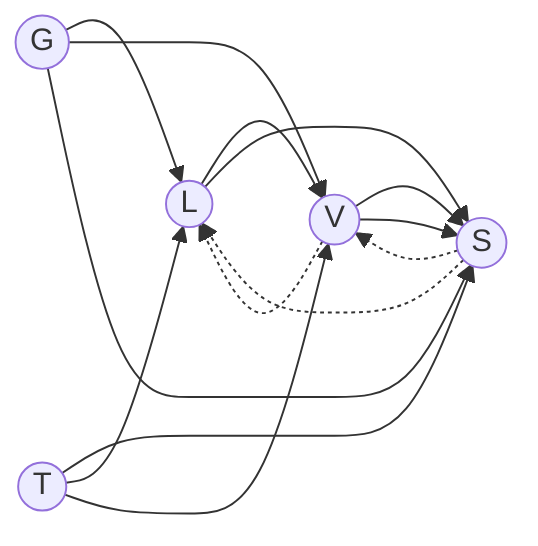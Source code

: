 flowchart LR
  list((L)) --> vector((V))
  list --> set((S))
  raph((G)) --> list
  raph --> vector
  raph --> set
  vector --> set
  tree((T)) --> set
  tree --> list
  tree --> vector
  set -.-> list
  set -.-> vector
  vector -.-> list
  vector --> set
